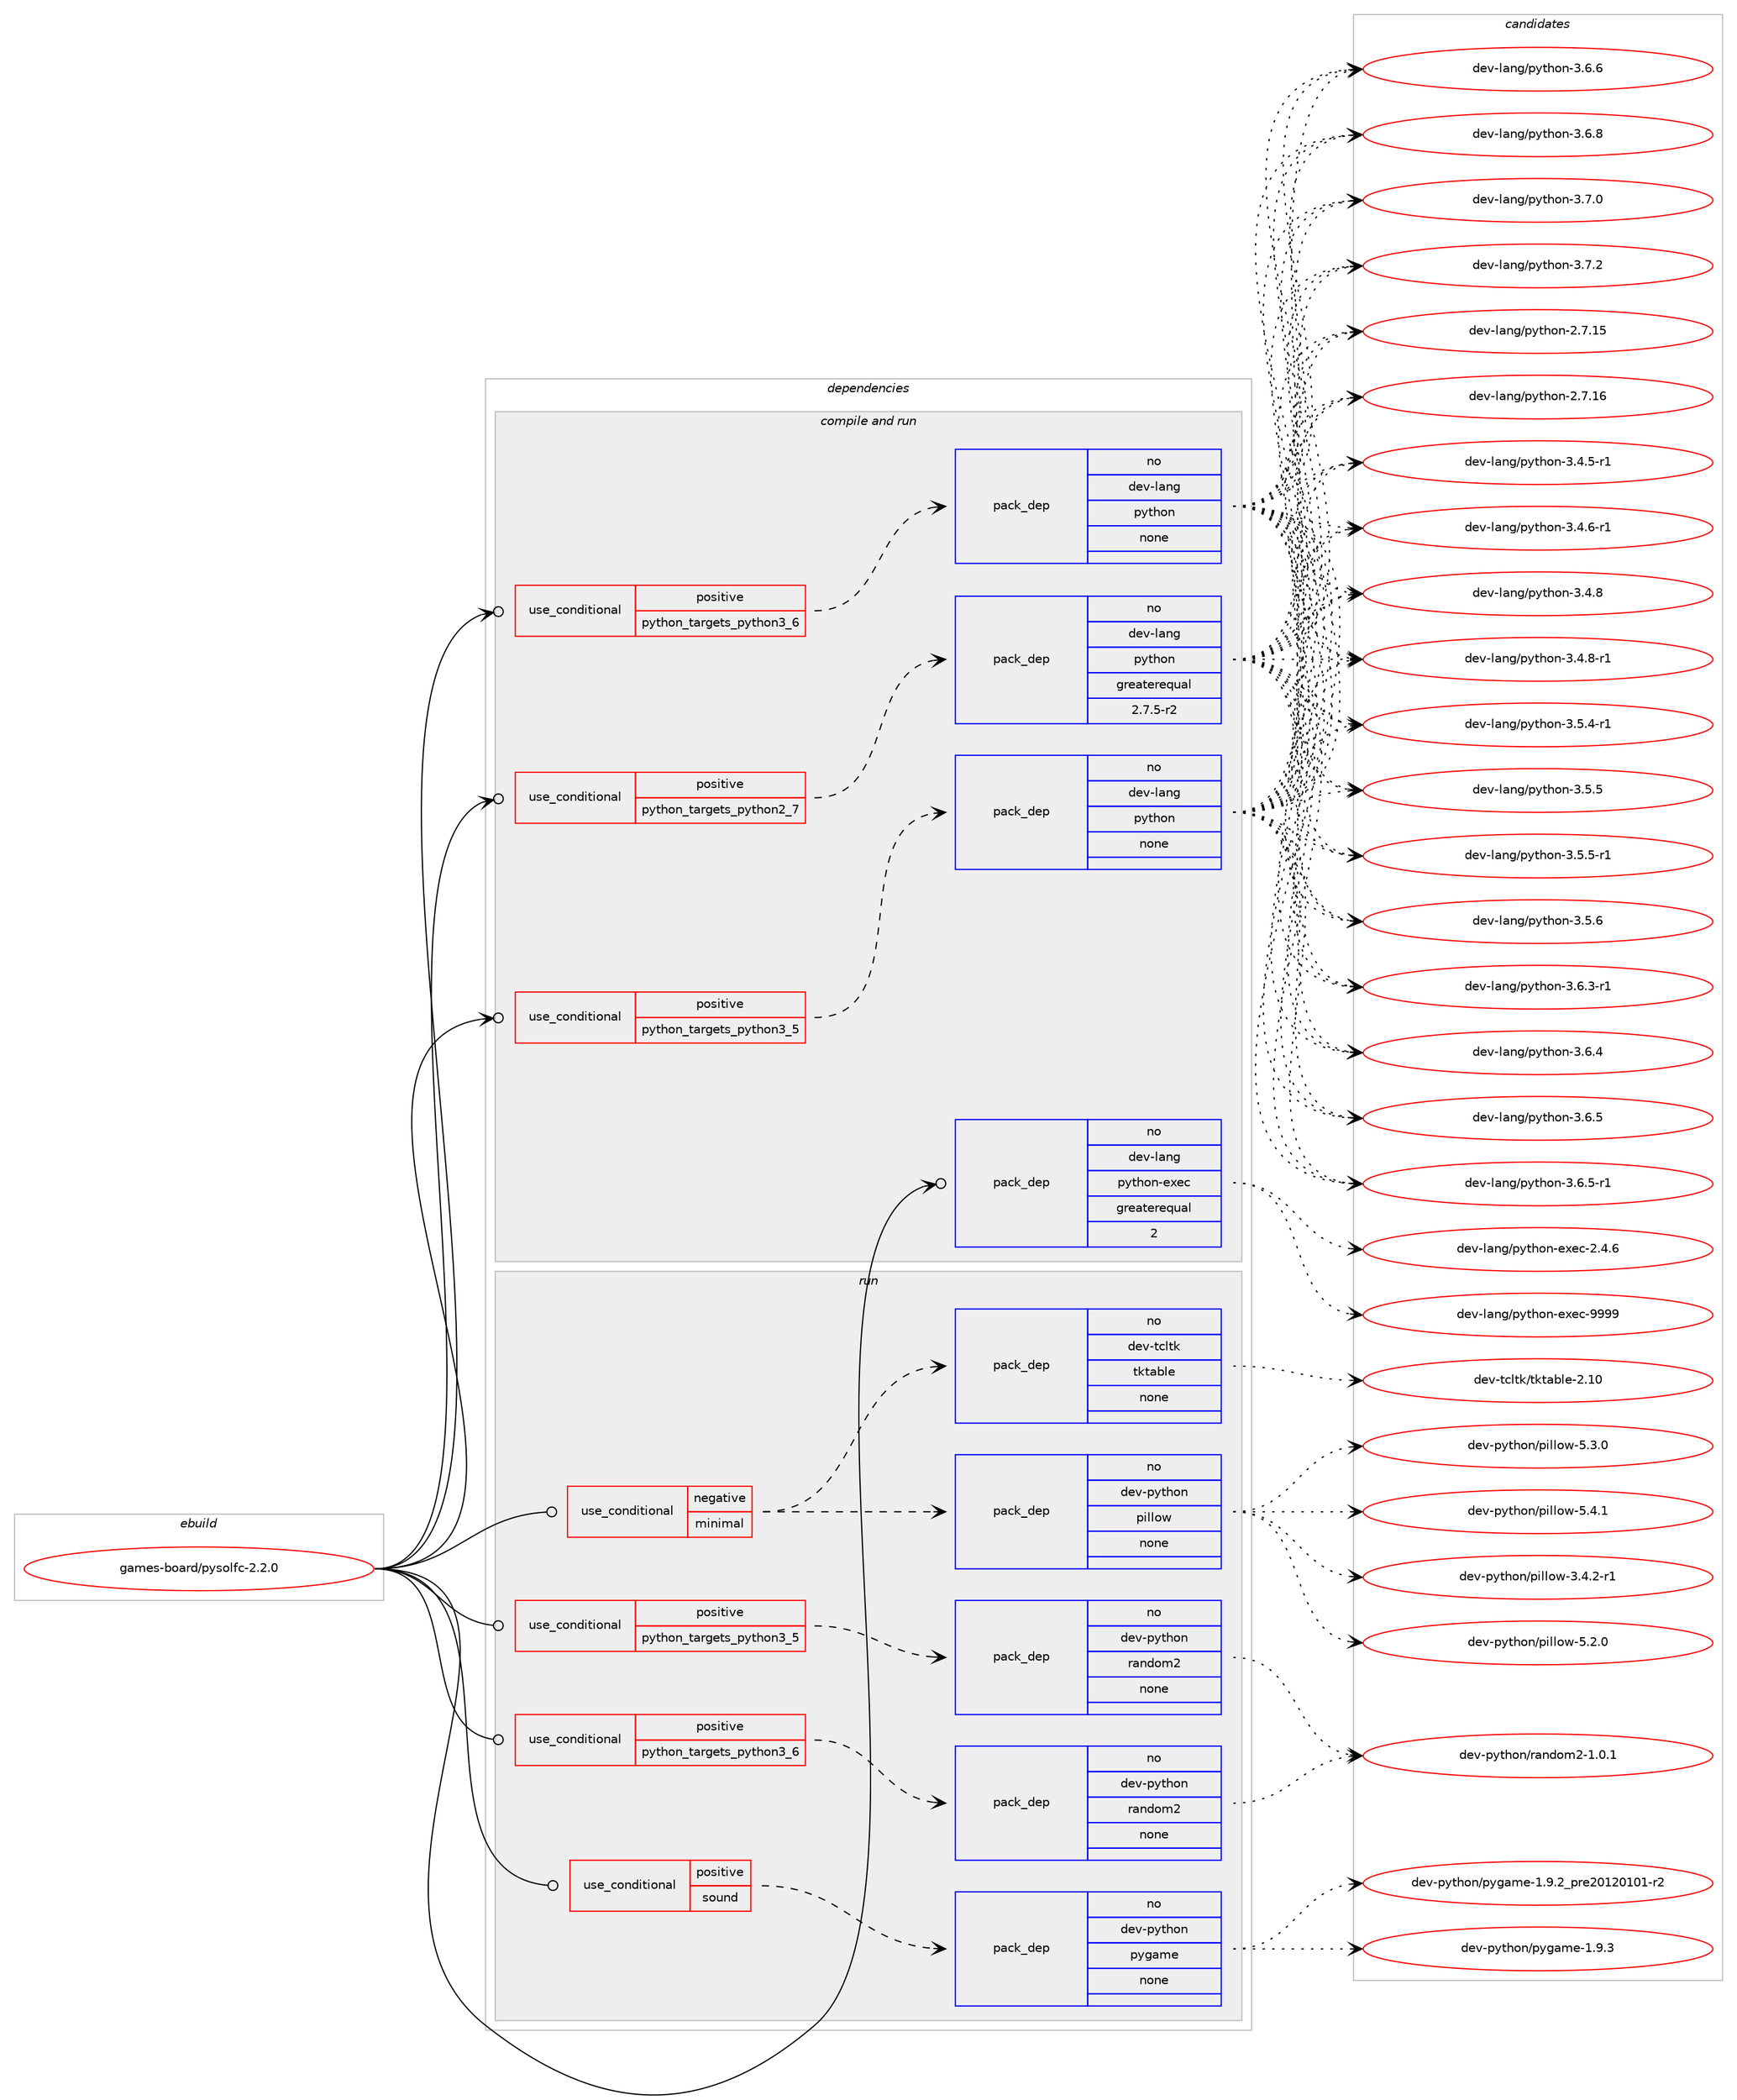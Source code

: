 digraph prolog {

# *************
# Graph options
# *************

newrank=true;
concentrate=true;
compound=true;
graph [rankdir=LR,fontname=Helvetica,fontsize=10,ranksep=1.5];#, ranksep=2.5, nodesep=0.2];
edge  [arrowhead=vee];
node  [fontname=Helvetica,fontsize=10];

# **********
# The ebuild
# **********

subgraph cluster_leftcol {
color=gray;
rank=same;
label=<<i>ebuild</i>>;
id [label="games-board/pysolfc-2.2.0", color=red, width=4, href="../games-board/pysolfc-2.2.0.svg"];
}

# ****************
# The dependencies
# ****************

subgraph cluster_midcol {
color=gray;
label=<<i>dependencies</i>>;
subgraph cluster_compile {
fillcolor="#eeeeee";
style=filled;
label=<<i>compile</i>>;
}
subgraph cluster_compileandrun {
fillcolor="#eeeeee";
style=filled;
label=<<i>compile and run</i>>;
subgraph cond426168 {
dependency1555335 [label=<<TABLE BORDER="0" CELLBORDER="1" CELLSPACING="0" CELLPADDING="4"><TR><TD ROWSPAN="3" CELLPADDING="10">use_conditional</TD></TR><TR><TD>positive</TD></TR><TR><TD>python_targets_python2_7</TD></TR></TABLE>>, shape=none, color=red];
subgraph pack1105336 {
dependency1555336 [label=<<TABLE BORDER="0" CELLBORDER="1" CELLSPACING="0" CELLPADDING="4" WIDTH="220"><TR><TD ROWSPAN="6" CELLPADDING="30">pack_dep</TD></TR><TR><TD WIDTH="110">no</TD></TR><TR><TD>dev-lang</TD></TR><TR><TD>python</TD></TR><TR><TD>greaterequal</TD></TR><TR><TD>2.7.5-r2</TD></TR></TABLE>>, shape=none, color=blue];
}
dependency1555335:e -> dependency1555336:w [weight=20,style="dashed",arrowhead="vee"];
}
id:e -> dependency1555335:w [weight=20,style="solid",arrowhead="odotvee"];
subgraph cond426169 {
dependency1555337 [label=<<TABLE BORDER="0" CELLBORDER="1" CELLSPACING="0" CELLPADDING="4"><TR><TD ROWSPAN="3" CELLPADDING="10">use_conditional</TD></TR><TR><TD>positive</TD></TR><TR><TD>python_targets_python3_5</TD></TR></TABLE>>, shape=none, color=red];
subgraph pack1105337 {
dependency1555338 [label=<<TABLE BORDER="0" CELLBORDER="1" CELLSPACING="0" CELLPADDING="4" WIDTH="220"><TR><TD ROWSPAN="6" CELLPADDING="30">pack_dep</TD></TR><TR><TD WIDTH="110">no</TD></TR><TR><TD>dev-lang</TD></TR><TR><TD>python</TD></TR><TR><TD>none</TD></TR><TR><TD></TD></TR></TABLE>>, shape=none, color=blue];
}
dependency1555337:e -> dependency1555338:w [weight=20,style="dashed",arrowhead="vee"];
}
id:e -> dependency1555337:w [weight=20,style="solid",arrowhead="odotvee"];
subgraph cond426170 {
dependency1555339 [label=<<TABLE BORDER="0" CELLBORDER="1" CELLSPACING="0" CELLPADDING="4"><TR><TD ROWSPAN="3" CELLPADDING="10">use_conditional</TD></TR><TR><TD>positive</TD></TR><TR><TD>python_targets_python3_6</TD></TR></TABLE>>, shape=none, color=red];
subgraph pack1105338 {
dependency1555340 [label=<<TABLE BORDER="0" CELLBORDER="1" CELLSPACING="0" CELLPADDING="4" WIDTH="220"><TR><TD ROWSPAN="6" CELLPADDING="30">pack_dep</TD></TR><TR><TD WIDTH="110">no</TD></TR><TR><TD>dev-lang</TD></TR><TR><TD>python</TD></TR><TR><TD>none</TD></TR><TR><TD></TD></TR></TABLE>>, shape=none, color=blue];
}
dependency1555339:e -> dependency1555340:w [weight=20,style="dashed",arrowhead="vee"];
}
id:e -> dependency1555339:w [weight=20,style="solid",arrowhead="odotvee"];
subgraph pack1105339 {
dependency1555341 [label=<<TABLE BORDER="0" CELLBORDER="1" CELLSPACING="0" CELLPADDING="4" WIDTH="220"><TR><TD ROWSPAN="6" CELLPADDING="30">pack_dep</TD></TR><TR><TD WIDTH="110">no</TD></TR><TR><TD>dev-lang</TD></TR><TR><TD>python-exec</TD></TR><TR><TD>greaterequal</TD></TR><TR><TD>2</TD></TR></TABLE>>, shape=none, color=blue];
}
id:e -> dependency1555341:w [weight=20,style="solid",arrowhead="odotvee"];
}
subgraph cluster_run {
fillcolor="#eeeeee";
style=filled;
label=<<i>run</i>>;
subgraph cond426171 {
dependency1555342 [label=<<TABLE BORDER="0" CELLBORDER="1" CELLSPACING="0" CELLPADDING="4"><TR><TD ROWSPAN="3" CELLPADDING="10">use_conditional</TD></TR><TR><TD>negative</TD></TR><TR><TD>minimal</TD></TR></TABLE>>, shape=none, color=red];
subgraph pack1105340 {
dependency1555343 [label=<<TABLE BORDER="0" CELLBORDER="1" CELLSPACING="0" CELLPADDING="4" WIDTH="220"><TR><TD ROWSPAN="6" CELLPADDING="30">pack_dep</TD></TR><TR><TD WIDTH="110">no</TD></TR><TR><TD>dev-python</TD></TR><TR><TD>pillow</TD></TR><TR><TD>none</TD></TR><TR><TD></TD></TR></TABLE>>, shape=none, color=blue];
}
dependency1555342:e -> dependency1555343:w [weight=20,style="dashed",arrowhead="vee"];
subgraph pack1105341 {
dependency1555344 [label=<<TABLE BORDER="0" CELLBORDER="1" CELLSPACING="0" CELLPADDING="4" WIDTH="220"><TR><TD ROWSPAN="6" CELLPADDING="30">pack_dep</TD></TR><TR><TD WIDTH="110">no</TD></TR><TR><TD>dev-tcltk</TD></TR><TR><TD>tktable</TD></TR><TR><TD>none</TD></TR><TR><TD></TD></TR></TABLE>>, shape=none, color=blue];
}
dependency1555342:e -> dependency1555344:w [weight=20,style="dashed",arrowhead="vee"];
}
id:e -> dependency1555342:w [weight=20,style="solid",arrowhead="odot"];
subgraph cond426172 {
dependency1555345 [label=<<TABLE BORDER="0" CELLBORDER="1" CELLSPACING="0" CELLPADDING="4"><TR><TD ROWSPAN="3" CELLPADDING="10">use_conditional</TD></TR><TR><TD>positive</TD></TR><TR><TD>python_targets_python3_5</TD></TR></TABLE>>, shape=none, color=red];
subgraph pack1105342 {
dependency1555346 [label=<<TABLE BORDER="0" CELLBORDER="1" CELLSPACING="0" CELLPADDING="4" WIDTH="220"><TR><TD ROWSPAN="6" CELLPADDING="30">pack_dep</TD></TR><TR><TD WIDTH="110">no</TD></TR><TR><TD>dev-python</TD></TR><TR><TD>random2</TD></TR><TR><TD>none</TD></TR><TR><TD></TD></TR></TABLE>>, shape=none, color=blue];
}
dependency1555345:e -> dependency1555346:w [weight=20,style="dashed",arrowhead="vee"];
}
id:e -> dependency1555345:w [weight=20,style="solid",arrowhead="odot"];
subgraph cond426173 {
dependency1555347 [label=<<TABLE BORDER="0" CELLBORDER="1" CELLSPACING="0" CELLPADDING="4"><TR><TD ROWSPAN="3" CELLPADDING="10">use_conditional</TD></TR><TR><TD>positive</TD></TR><TR><TD>python_targets_python3_6</TD></TR></TABLE>>, shape=none, color=red];
subgraph pack1105343 {
dependency1555348 [label=<<TABLE BORDER="0" CELLBORDER="1" CELLSPACING="0" CELLPADDING="4" WIDTH="220"><TR><TD ROWSPAN="6" CELLPADDING="30">pack_dep</TD></TR><TR><TD WIDTH="110">no</TD></TR><TR><TD>dev-python</TD></TR><TR><TD>random2</TD></TR><TR><TD>none</TD></TR><TR><TD></TD></TR></TABLE>>, shape=none, color=blue];
}
dependency1555347:e -> dependency1555348:w [weight=20,style="dashed",arrowhead="vee"];
}
id:e -> dependency1555347:w [weight=20,style="solid",arrowhead="odot"];
subgraph cond426174 {
dependency1555349 [label=<<TABLE BORDER="0" CELLBORDER="1" CELLSPACING="0" CELLPADDING="4"><TR><TD ROWSPAN="3" CELLPADDING="10">use_conditional</TD></TR><TR><TD>positive</TD></TR><TR><TD>sound</TD></TR></TABLE>>, shape=none, color=red];
subgraph pack1105344 {
dependency1555350 [label=<<TABLE BORDER="0" CELLBORDER="1" CELLSPACING="0" CELLPADDING="4" WIDTH="220"><TR><TD ROWSPAN="6" CELLPADDING="30">pack_dep</TD></TR><TR><TD WIDTH="110">no</TD></TR><TR><TD>dev-python</TD></TR><TR><TD>pygame</TD></TR><TR><TD>none</TD></TR><TR><TD></TD></TR></TABLE>>, shape=none, color=blue];
}
dependency1555349:e -> dependency1555350:w [weight=20,style="dashed",arrowhead="vee"];
}
id:e -> dependency1555349:w [weight=20,style="solid",arrowhead="odot"];
}
}

# **************
# The candidates
# **************

subgraph cluster_choices {
rank=same;
color=gray;
label=<<i>candidates</i>>;

subgraph choice1105336 {
color=black;
nodesep=1;
choice10010111845108971101034711212111610411111045504655464953 [label="dev-lang/python-2.7.15", color=red, width=4,href="../dev-lang/python-2.7.15.svg"];
choice10010111845108971101034711212111610411111045504655464954 [label="dev-lang/python-2.7.16", color=red, width=4,href="../dev-lang/python-2.7.16.svg"];
choice1001011184510897110103471121211161041111104551465246534511449 [label="dev-lang/python-3.4.5-r1", color=red, width=4,href="../dev-lang/python-3.4.5-r1.svg"];
choice1001011184510897110103471121211161041111104551465246544511449 [label="dev-lang/python-3.4.6-r1", color=red, width=4,href="../dev-lang/python-3.4.6-r1.svg"];
choice100101118451089711010347112121116104111110455146524656 [label="dev-lang/python-3.4.8", color=red, width=4,href="../dev-lang/python-3.4.8.svg"];
choice1001011184510897110103471121211161041111104551465246564511449 [label="dev-lang/python-3.4.8-r1", color=red, width=4,href="../dev-lang/python-3.4.8-r1.svg"];
choice1001011184510897110103471121211161041111104551465346524511449 [label="dev-lang/python-3.5.4-r1", color=red, width=4,href="../dev-lang/python-3.5.4-r1.svg"];
choice100101118451089711010347112121116104111110455146534653 [label="dev-lang/python-3.5.5", color=red, width=4,href="../dev-lang/python-3.5.5.svg"];
choice1001011184510897110103471121211161041111104551465346534511449 [label="dev-lang/python-3.5.5-r1", color=red, width=4,href="../dev-lang/python-3.5.5-r1.svg"];
choice100101118451089711010347112121116104111110455146534654 [label="dev-lang/python-3.5.6", color=red, width=4,href="../dev-lang/python-3.5.6.svg"];
choice1001011184510897110103471121211161041111104551465446514511449 [label="dev-lang/python-3.6.3-r1", color=red, width=4,href="../dev-lang/python-3.6.3-r1.svg"];
choice100101118451089711010347112121116104111110455146544652 [label="dev-lang/python-3.6.4", color=red, width=4,href="../dev-lang/python-3.6.4.svg"];
choice100101118451089711010347112121116104111110455146544653 [label="dev-lang/python-3.6.5", color=red, width=4,href="../dev-lang/python-3.6.5.svg"];
choice1001011184510897110103471121211161041111104551465446534511449 [label="dev-lang/python-3.6.5-r1", color=red, width=4,href="../dev-lang/python-3.6.5-r1.svg"];
choice100101118451089711010347112121116104111110455146544654 [label="dev-lang/python-3.6.6", color=red, width=4,href="../dev-lang/python-3.6.6.svg"];
choice100101118451089711010347112121116104111110455146544656 [label="dev-lang/python-3.6.8", color=red, width=4,href="../dev-lang/python-3.6.8.svg"];
choice100101118451089711010347112121116104111110455146554648 [label="dev-lang/python-3.7.0", color=red, width=4,href="../dev-lang/python-3.7.0.svg"];
choice100101118451089711010347112121116104111110455146554650 [label="dev-lang/python-3.7.2", color=red, width=4,href="../dev-lang/python-3.7.2.svg"];
dependency1555336:e -> choice10010111845108971101034711212111610411111045504655464953:w [style=dotted,weight="100"];
dependency1555336:e -> choice10010111845108971101034711212111610411111045504655464954:w [style=dotted,weight="100"];
dependency1555336:e -> choice1001011184510897110103471121211161041111104551465246534511449:w [style=dotted,weight="100"];
dependency1555336:e -> choice1001011184510897110103471121211161041111104551465246544511449:w [style=dotted,weight="100"];
dependency1555336:e -> choice100101118451089711010347112121116104111110455146524656:w [style=dotted,weight="100"];
dependency1555336:e -> choice1001011184510897110103471121211161041111104551465246564511449:w [style=dotted,weight="100"];
dependency1555336:e -> choice1001011184510897110103471121211161041111104551465346524511449:w [style=dotted,weight="100"];
dependency1555336:e -> choice100101118451089711010347112121116104111110455146534653:w [style=dotted,weight="100"];
dependency1555336:e -> choice1001011184510897110103471121211161041111104551465346534511449:w [style=dotted,weight="100"];
dependency1555336:e -> choice100101118451089711010347112121116104111110455146534654:w [style=dotted,weight="100"];
dependency1555336:e -> choice1001011184510897110103471121211161041111104551465446514511449:w [style=dotted,weight="100"];
dependency1555336:e -> choice100101118451089711010347112121116104111110455146544652:w [style=dotted,weight="100"];
dependency1555336:e -> choice100101118451089711010347112121116104111110455146544653:w [style=dotted,weight="100"];
dependency1555336:e -> choice1001011184510897110103471121211161041111104551465446534511449:w [style=dotted,weight="100"];
dependency1555336:e -> choice100101118451089711010347112121116104111110455146544654:w [style=dotted,weight="100"];
dependency1555336:e -> choice100101118451089711010347112121116104111110455146544656:w [style=dotted,weight="100"];
dependency1555336:e -> choice100101118451089711010347112121116104111110455146554648:w [style=dotted,weight="100"];
dependency1555336:e -> choice100101118451089711010347112121116104111110455146554650:w [style=dotted,weight="100"];
}
subgraph choice1105337 {
color=black;
nodesep=1;
choice10010111845108971101034711212111610411111045504655464953 [label="dev-lang/python-2.7.15", color=red, width=4,href="../dev-lang/python-2.7.15.svg"];
choice10010111845108971101034711212111610411111045504655464954 [label="dev-lang/python-2.7.16", color=red, width=4,href="../dev-lang/python-2.7.16.svg"];
choice1001011184510897110103471121211161041111104551465246534511449 [label="dev-lang/python-3.4.5-r1", color=red, width=4,href="../dev-lang/python-3.4.5-r1.svg"];
choice1001011184510897110103471121211161041111104551465246544511449 [label="dev-lang/python-3.4.6-r1", color=red, width=4,href="../dev-lang/python-3.4.6-r1.svg"];
choice100101118451089711010347112121116104111110455146524656 [label="dev-lang/python-3.4.8", color=red, width=4,href="../dev-lang/python-3.4.8.svg"];
choice1001011184510897110103471121211161041111104551465246564511449 [label="dev-lang/python-3.4.8-r1", color=red, width=4,href="../dev-lang/python-3.4.8-r1.svg"];
choice1001011184510897110103471121211161041111104551465346524511449 [label="dev-lang/python-3.5.4-r1", color=red, width=4,href="../dev-lang/python-3.5.4-r1.svg"];
choice100101118451089711010347112121116104111110455146534653 [label="dev-lang/python-3.5.5", color=red, width=4,href="../dev-lang/python-3.5.5.svg"];
choice1001011184510897110103471121211161041111104551465346534511449 [label="dev-lang/python-3.5.5-r1", color=red, width=4,href="../dev-lang/python-3.5.5-r1.svg"];
choice100101118451089711010347112121116104111110455146534654 [label="dev-lang/python-3.5.6", color=red, width=4,href="../dev-lang/python-3.5.6.svg"];
choice1001011184510897110103471121211161041111104551465446514511449 [label="dev-lang/python-3.6.3-r1", color=red, width=4,href="../dev-lang/python-3.6.3-r1.svg"];
choice100101118451089711010347112121116104111110455146544652 [label="dev-lang/python-3.6.4", color=red, width=4,href="../dev-lang/python-3.6.4.svg"];
choice100101118451089711010347112121116104111110455146544653 [label="dev-lang/python-3.6.5", color=red, width=4,href="../dev-lang/python-3.6.5.svg"];
choice1001011184510897110103471121211161041111104551465446534511449 [label="dev-lang/python-3.6.5-r1", color=red, width=4,href="../dev-lang/python-3.6.5-r1.svg"];
choice100101118451089711010347112121116104111110455146544654 [label="dev-lang/python-3.6.6", color=red, width=4,href="../dev-lang/python-3.6.6.svg"];
choice100101118451089711010347112121116104111110455146544656 [label="dev-lang/python-3.6.8", color=red, width=4,href="../dev-lang/python-3.6.8.svg"];
choice100101118451089711010347112121116104111110455146554648 [label="dev-lang/python-3.7.0", color=red, width=4,href="../dev-lang/python-3.7.0.svg"];
choice100101118451089711010347112121116104111110455146554650 [label="dev-lang/python-3.7.2", color=red, width=4,href="../dev-lang/python-3.7.2.svg"];
dependency1555338:e -> choice10010111845108971101034711212111610411111045504655464953:w [style=dotted,weight="100"];
dependency1555338:e -> choice10010111845108971101034711212111610411111045504655464954:w [style=dotted,weight="100"];
dependency1555338:e -> choice1001011184510897110103471121211161041111104551465246534511449:w [style=dotted,weight="100"];
dependency1555338:e -> choice1001011184510897110103471121211161041111104551465246544511449:w [style=dotted,weight="100"];
dependency1555338:e -> choice100101118451089711010347112121116104111110455146524656:w [style=dotted,weight="100"];
dependency1555338:e -> choice1001011184510897110103471121211161041111104551465246564511449:w [style=dotted,weight="100"];
dependency1555338:e -> choice1001011184510897110103471121211161041111104551465346524511449:w [style=dotted,weight="100"];
dependency1555338:e -> choice100101118451089711010347112121116104111110455146534653:w [style=dotted,weight="100"];
dependency1555338:e -> choice1001011184510897110103471121211161041111104551465346534511449:w [style=dotted,weight="100"];
dependency1555338:e -> choice100101118451089711010347112121116104111110455146534654:w [style=dotted,weight="100"];
dependency1555338:e -> choice1001011184510897110103471121211161041111104551465446514511449:w [style=dotted,weight="100"];
dependency1555338:e -> choice100101118451089711010347112121116104111110455146544652:w [style=dotted,weight="100"];
dependency1555338:e -> choice100101118451089711010347112121116104111110455146544653:w [style=dotted,weight="100"];
dependency1555338:e -> choice1001011184510897110103471121211161041111104551465446534511449:w [style=dotted,weight="100"];
dependency1555338:e -> choice100101118451089711010347112121116104111110455146544654:w [style=dotted,weight="100"];
dependency1555338:e -> choice100101118451089711010347112121116104111110455146544656:w [style=dotted,weight="100"];
dependency1555338:e -> choice100101118451089711010347112121116104111110455146554648:w [style=dotted,weight="100"];
dependency1555338:e -> choice100101118451089711010347112121116104111110455146554650:w [style=dotted,weight="100"];
}
subgraph choice1105338 {
color=black;
nodesep=1;
choice10010111845108971101034711212111610411111045504655464953 [label="dev-lang/python-2.7.15", color=red, width=4,href="../dev-lang/python-2.7.15.svg"];
choice10010111845108971101034711212111610411111045504655464954 [label="dev-lang/python-2.7.16", color=red, width=4,href="../dev-lang/python-2.7.16.svg"];
choice1001011184510897110103471121211161041111104551465246534511449 [label="dev-lang/python-3.4.5-r1", color=red, width=4,href="../dev-lang/python-3.4.5-r1.svg"];
choice1001011184510897110103471121211161041111104551465246544511449 [label="dev-lang/python-3.4.6-r1", color=red, width=4,href="../dev-lang/python-3.4.6-r1.svg"];
choice100101118451089711010347112121116104111110455146524656 [label="dev-lang/python-3.4.8", color=red, width=4,href="../dev-lang/python-3.4.8.svg"];
choice1001011184510897110103471121211161041111104551465246564511449 [label="dev-lang/python-3.4.8-r1", color=red, width=4,href="../dev-lang/python-3.4.8-r1.svg"];
choice1001011184510897110103471121211161041111104551465346524511449 [label="dev-lang/python-3.5.4-r1", color=red, width=4,href="../dev-lang/python-3.5.4-r1.svg"];
choice100101118451089711010347112121116104111110455146534653 [label="dev-lang/python-3.5.5", color=red, width=4,href="../dev-lang/python-3.5.5.svg"];
choice1001011184510897110103471121211161041111104551465346534511449 [label="dev-lang/python-3.5.5-r1", color=red, width=4,href="../dev-lang/python-3.5.5-r1.svg"];
choice100101118451089711010347112121116104111110455146534654 [label="dev-lang/python-3.5.6", color=red, width=4,href="../dev-lang/python-3.5.6.svg"];
choice1001011184510897110103471121211161041111104551465446514511449 [label="dev-lang/python-3.6.3-r1", color=red, width=4,href="../dev-lang/python-3.6.3-r1.svg"];
choice100101118451089711010347112121116104111110455146544652 [label="dev-lang/python-3.6.4", color=red, width=4,href="../dev-lang/python-3.6.4.svg"];
choice100101118451089711010347112121116104111110455146544653 [label="dev-lang/python-3.6.5", color=red, width=4,href="../dev-lang/python-3.6.5.svg"];
choice1001011184510897110103471121211161041111104551465446534511449 [label="dev-lang/python-3.6.5-r1", color=red, width=4,href="../dev-lang/python-3.6.5-r1.svg"];
choice100101118451089711010347112121116104111110455146544654 [label="dev-lang/python-3.6.6", color=red, width=4,href="../dev-lang/python-3.6.6.svg"];
choice100101118451089711010347112121116104111110455146544656 [label="dev-lang/python-3.6.8", color=red, width=4,href="../dev-lang/python-3.6.8.svg"];
choice100101118451089711010347112121116104111110455146554648 [label="dev-lang/python-3.7.0", color=red, width=4,href="../dev-lang/python-3.7.0.svg"];
choice100101118451089711010347112121116104111110455146554650 [label="dev-lang/python-3.7.2", color=red, width=4,href="../dev-lang/python-3.7.2.svg"];
dependency1555340:e -> choice10010111845108971101034711212111610411111045504655464953:w [style=dotted,weight="100"];
dependency1555340:e -> choice10010111845108971101034711212111610411111045504655464954:w [style=dotted,weight="100"];
dependency1555340:e -> choice1001011184510897110103471121211161041111104551465246534511449:w [style=dotted,weight="100"];
dependency1555340:e -> choice1001011184510897110103471121211161041111104551465246544511449:w [style=dotted,weight="100"];
dependency1555340:e -> choice100101118451089711010347112121116104111110455146524656:w [style=dotted,weight="100"];
dependency1555340:e -> choice1001011184510897110103471121211161041111104551465246564511449:w [style=dotted,weight="100"];
dependency1555340:e -> choice1001011184510897110103471121211161041111104551465346524511449:w [style=dotted,weight="100"];
dependency1555340:e -> choice100101118451089711010347112121116104111110455146534653:w [style=dotted,weight="100"];
dependency1555340:e -> choice1001011184510897110103471121211161041111104551465346534511449:w [style=dotted,weight="100"];
dependency1555340:e -> choice100101118451089711010347112121116104111110455146534654:w [style=dotted,weight="100"];
dependency1555340:e -> choice1001011184510897110103471121211161041111104551465446514511449:w [style=dotted,weight="100"];
dependency1555340:e -> choice100101118451089711010347112121116104111110455146544652:w [style=dotted,weight="100"];
dependency1555340:e -> choice100101118451089711010347112121116104111110455146544653:w [style=dotted,weight="100"];
dependency1555340:e -> choice1001011184510897110103471121211161041111104551465446534511449:w [style=dotted,weight="100"];
dependency1555340:e -> choice100101118451089711010347112121116104111110455146544654:w [style=dotted,weight="100"];
dependency1555340:e -> choice100101118451089711010347112121116104111110455146544656:w [style=dotted,weight="100"];
dependency1555340:e -> choice100101118451089711010347112121116104111110455146554648:w [style=dotted,weight="100"];
dependency1555340:e -> choice100101118451089711010347112121116104111110455146554650:w [style=dotted,weight="100"];
}
subgraph choice1105339 {
color=black;
nodesep=1;
choice1001011184510897110103471121211161041111104510112010199455046524654 [label="dev-lang/python-exec-2.4.6", color=red, width=4,href="../dev-lang/python-exec-2.4.6.svg"];
choice10010111845108971101034711212111610411111045101120101994557575757 [label="dev-lang/python-exec-9999", color=red, width=4,href="../dev-lang/python-exec-9999.svg"];
dependency1555341:e -> choice1001011184510897110103471121211161041111104510112010199455046524654:w [style=dotted,weight="100"];
dependency1555341:e -> choice10010111845108971101034711212111610411111045101120101994557575757:w [style=dotted,weight="100"];
}
subgraph choice1105340 {
color=black;
nodesep=1;
choice10010111845112121116104111110471121051081081111194551465246504511449 [label="dev-python/pillow-3.4.2-r1", color=red, width=4,href="../dev-python/pillow-3.4.2-r1.svg"];
choice1001011184511212111610411111047112105108108111119455346504648 [label="dev-python/pillow-5.2.0", color=red, width=4,href="../dev-python/pillow-5.2.0.svg"];
choice1001011184511212111610411111047112105108108111119455346514648 [label="dev-python/pillow-5.3.0", color=red, width=4,href="../dev-python/pillow-5.3.0.svg"];
choice1001011184511212111610411111047112105108108111119455346524649 [label="dev-python/pillow-5.4.1", color=red, width=4,href="../dev-python/pillow-5.4.1.svg"];
dependency1555343:e -> choice10010111845112121116104111110471121051081081111194551465246504511449:w [style=dotted,weight="100"];
dependency1555343:e -> choice1001011184511212111610411111047112105108108111119455346504648:w [style=dotted,weight="100"];
dependency1555343:e -> choice1001011184511212111610411111047112105108108111119455346514648:w [style=dotted,weight="100"];
dependency1555343:e -> choice1001011184511212111610411111047112105108108111119455346524649:w [style=dotted,weight="100"];
}
subgraph choice1105341 {
color=black;
nodesep=1;
choice10010111845116991081161074711610711697981081014550464948 [label="dev-tcltk/tktable-2.10", color=red, width=4,href="../dev-tcltk/tktable-2.10.svg"];
dependency1555344:e -> choice10010111845116991081161074711610711697981081014550464948:w [style=dotted,weight="100"];
}
subgraph choice1105342 {
color=black;
nodesep=1;
choice10010111845112121116104111110471149711010011110950454946484649 [label="dev-python/random2-1.0.1", color=red, width=4,href="../dev-python/random2-1.0.1.svg"];
dependency1555346:e -> choice10010111845112121116104111110471149711010011110950454946484649:w [style=dotted,weight="100"];
}
subgraph choice1105343 {
color=black;
nodesep=1;
choice10010111845112121116104111110471149711010011110950454946484649 [label="dev-python/random2-1.0.1", color=red, width=4,href="../dev-python/random2-1.0.1.svg"];
dependency1555348:e -> choice10010111845112121116104111110471149711010011110950454946484649:w [style=dotted,weight="100"];
}
subgraph choice1105344 {
color=black;
nodesep=1;
choice1001011184511212111610411111047112121103971091014549465746509511211410150484950484948494511450 [label="dev-python/pygame-1.9.2_pre20120101-r2", color=red, width=4,href="../dev-python/pygame-1.9.2_pre20120101-r2.svg"];
choice100101118451121211161041111104711212110397109101454946574651 [label="dev-python/pygame-1.9.3", color=red, width=4,href="../dev-python/pygame-1.9.3.svg"];
dependency1555350:e -> choice1001011184511212111610411111047112121103971091014549465746509511211410150484950484948494511450:w [style=dotted,weight="100"];
dependency1555350:e -> choice100101118451121211161041111104711212110397109101454946574651:w [style=dotted,weight="100"];
}
}

}
